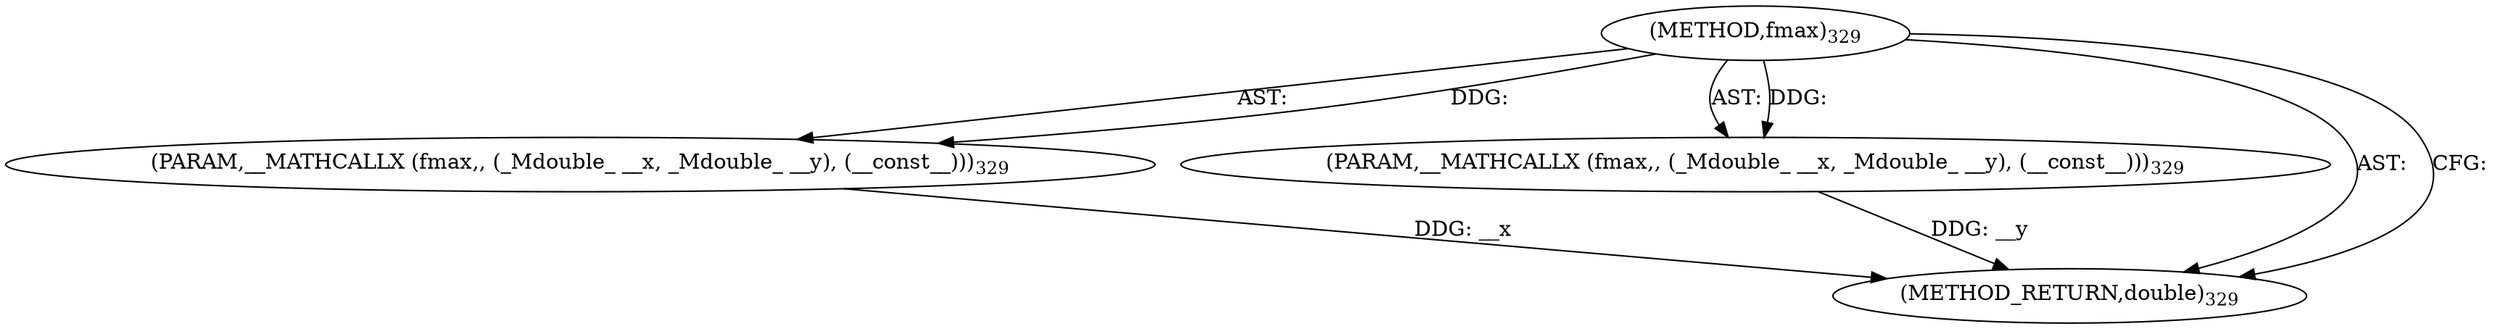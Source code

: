 digraph "fmax" {  
"6426" [label = <(METHOD,fmax)<SUB>329</SUB>> ]
"6427" [label = <(PARAM,__MATHCALLX (fmax,, (_Mdouble_ __x, _Mdouble_ __y), (__const__)))<SUB>329</SUB>> ]
"6428" [label = <(PARAM,__MATHCALLX (fmax,, (_Mdouble_ __x, _Mdouble_ __y), (__const__)))<SUB>329</SUB>> ]
"6429" [label = <(METHOD_RETURN,double)<SUB>329</SUB>> ]
  "6426" -> "6427"  [ label = "AST: "] 
  "6426" -> "6428"  [ label = "AST: "] 
  "6426" -> "6429"  [ label = "AST: "] 
  "6426" -> "6429"  [ label = "CFG: "] 
  "6427" -> "6429"  [ label = "DDG: __x"] 
  "6428" -> "6429"  [ label = "DDG: __y"] 
  "6426" -> "6427"  [ label = "DDG: "] 
  "6426" -> "6428"  [ label = "DDG: "] 
}
